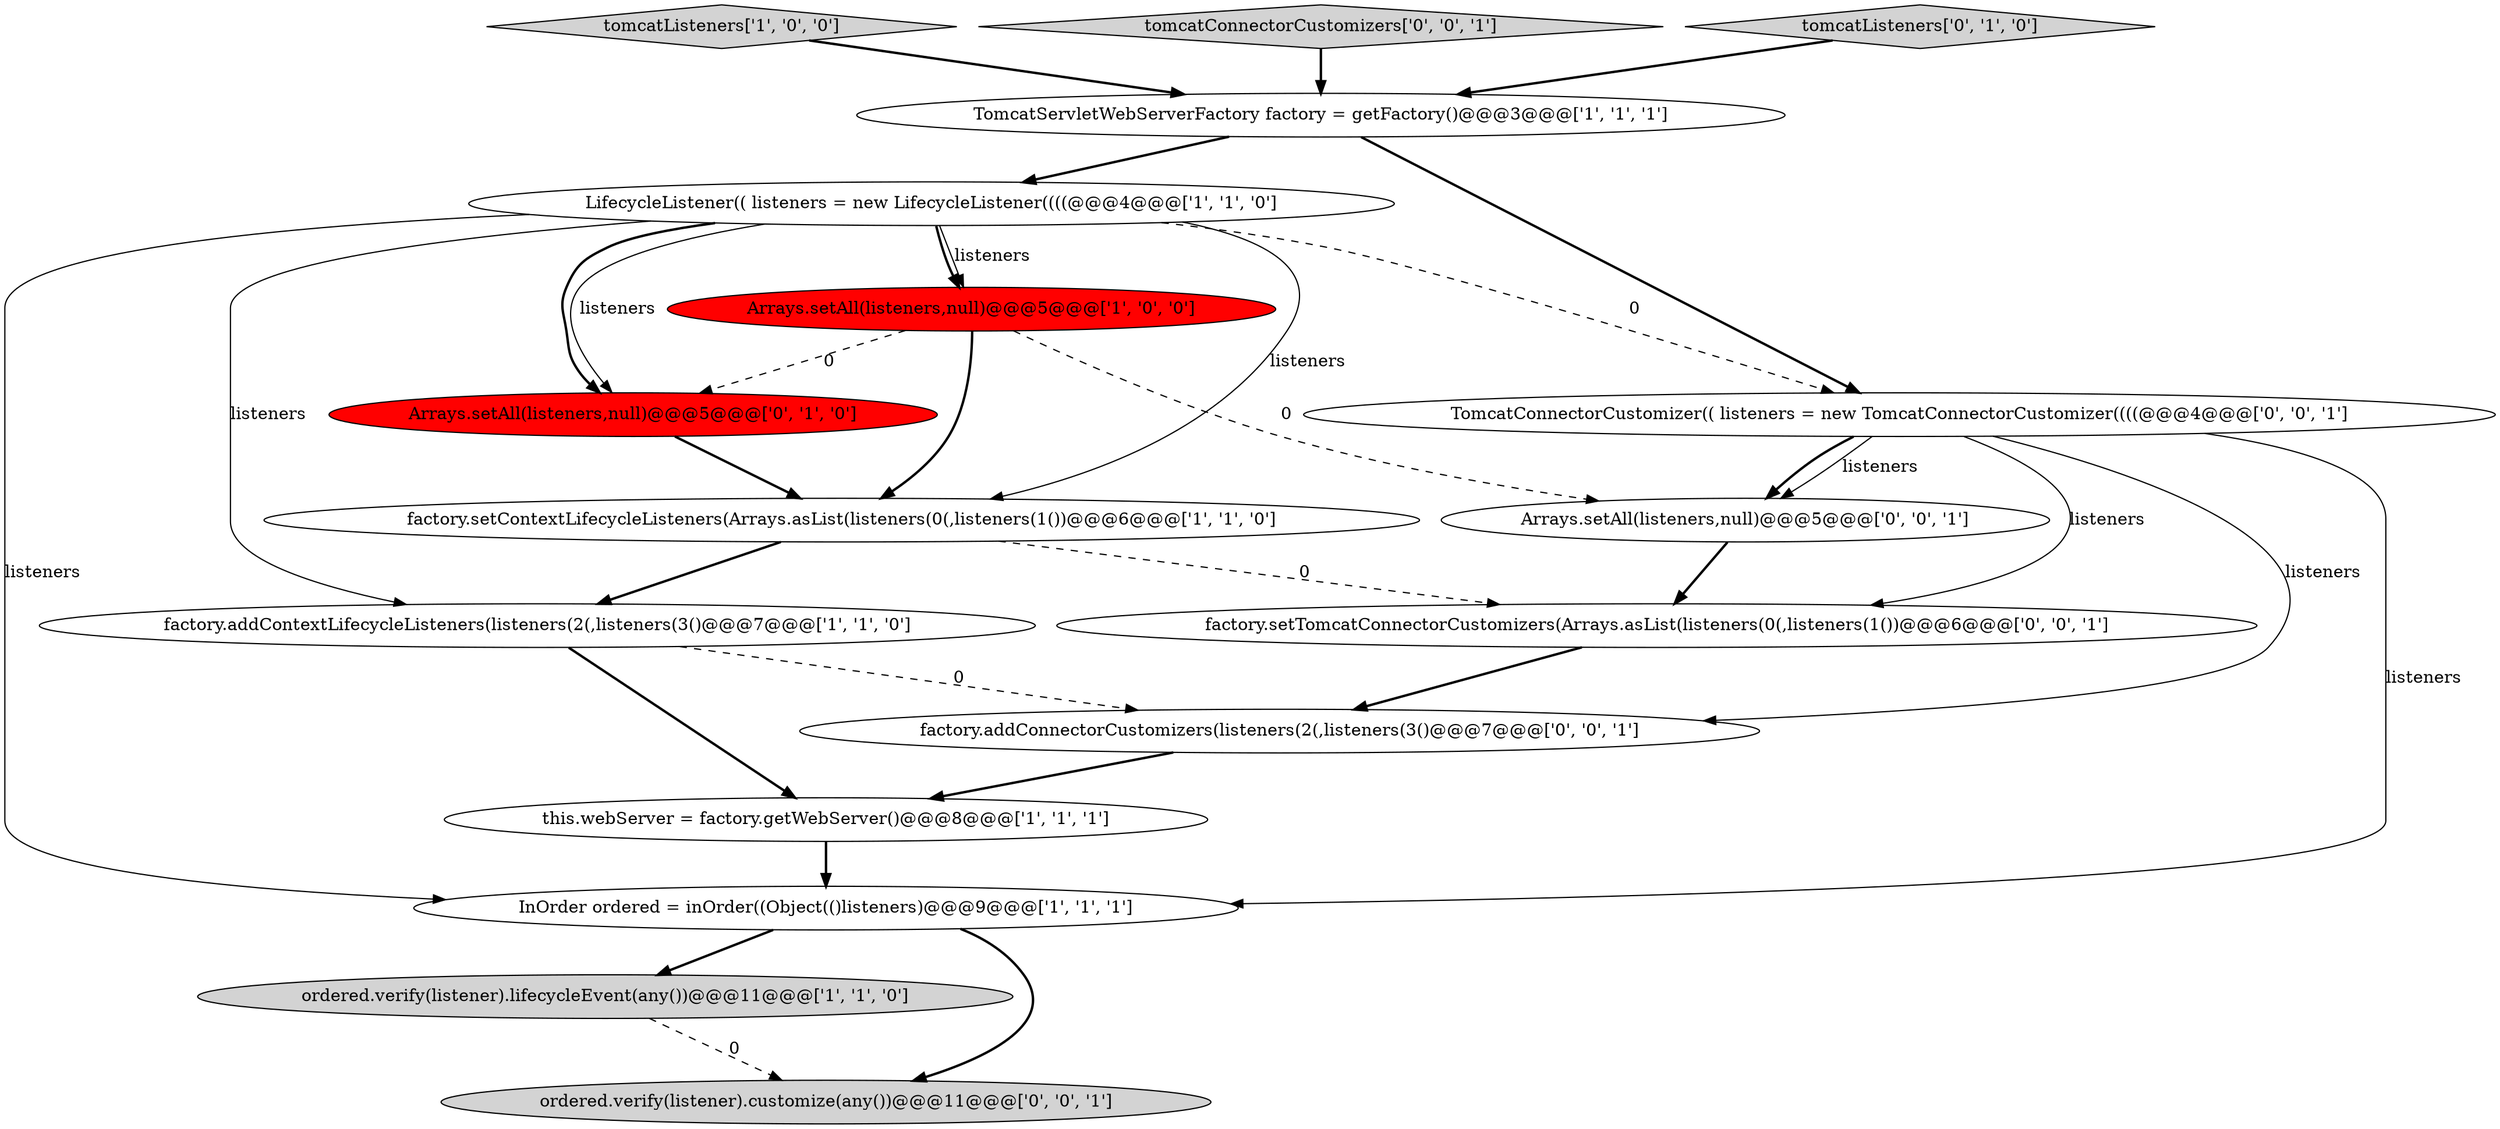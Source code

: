 digraph {
1 [style = filled, label = "TomcatServletWebServerFactory factory = getFactory()@@@3@@@['1', '1', '1']", fillcolor = white, shape = ellipse image = "AAA0AAABBB1BBB"];
7 [style = filled, label = "factory.setContextLifecycleListeners(Arrays.asList(listeners(0(,listeners(1())@@@6@@@['1', '1', '0']", fillcolor = white, shape = ellipse image = "AAA0AAABBB1BBB"];
5 [style = filled, label = "factory.addContextLifecycleListeners(listeners(2(,listeners(3()@@@7@@@['1', '1', '0']", fillcolor = white, shape = ellipse image = "AAA0AAABBB1BBB"];
6 [style = filled, label = "LifecycleListener(( listeners = new LifecycleListener((((@@@4@@@['1', '1', '0']", fillcolor = white, shape = ellipse image = "AAA0AAABBB1BBB"];
15 [style = filled, label = "factory.setTomcatConnectorCustomizers(Arrays.asList(listeners(0(,listeners(1())@@@6@@@['0', '0', '1']", fillcolor = white, shape = ellipse image = "AAA0AAABBB3BBB"];
4 [style = filled, label = "tomcatListeners['1', '0', '0']", fillcolor = lightgray, shape = diamond image = "AAA0AAABBB1BBB"];
0 [style = filled, label = "Arrays.setAll(listeners,null)@@@5@@@['1', '0', '0']", fillcolor = red, shape = ellipse image = "AAA1AAABBB1BBB"];
2 [style = filled, label = "this.webServer = factory.getWebServer()@@@8@@@['1', '1', '1']", fillcolor = white, shape = ellipse image = "AAA0AAABBB1BBB"];
13 [style = filled, label = "factory.addConnectorCustomizers(listeners(2(,listeners(3()@@@7@@@['0', '0', '1']", fillcolor = white, shape = ellipse image = "AAA0AAABBB3BBB"];
11 [style = filled, label = "Arrays.setAll(listeners,null)@@@5@@@['0', '0', '1']", fillcolor = white, shape = ellipse image = "AAA0AAABBB3BBB"];
3 [style = filled, label = "ordered.verify(listener).lifecycleEvent(any())@@@11@@@['1', '1', '0']", fillcolor = lightgray, shape = ellipse image = "AAA0AAABBB1BBB"];
12 [style = filled, label = "TomcatConnectorCustomizer(( listeners = new TomcatConnectorCustomizer((((@@@4@@@['0', '0', '1']", fillcolor = white, shape = ellipse image = "AAA0AAABBB3BBB"];
16 [style = filled, label = "ordered.verify(listener).customize(any())@@@11@@@['0', '0', '1']", fillcolor = lightgray, shape = ellipse image = "AAA0AAABBB3BBB"];
9 [style = filled, label = "Arrays.setAll(listeners,null)@@@5@@@['0', '1', '0']", fillcolor = red, shape = ellipse image = "AAA1AAABBB2BBB"];
14 [style = filled, label = "tomcatConnectorCustomizers['0', '0', '1']", fillcolor = lightgray, shape = diamond image = "AAA0AAABBB3BBB"];
10 [style = filled, label = "tomcatListeners['0', '1', '0']", fillcolor = lightgray, shape = diamond image = "AAA0AAABBB2BBB"];
8 [style = filled, label = "InOrder ordered = inOrder((Object(()listeners)@@@9@@@['1', '1', '1']", fillcolor = white, shape = ellipse image = "AAA0AAABBB1BBB"];
5->13 [style = dashed, label="0"];
8->16 [style = bold, label=""];
15->13 [style = bold, label=""];
8->3 [style = bold, label=""];
12->11 [style = bold, label=""];
12->15 [style = solid, label="listeners"];
0->11 [style = dashed, label="0"];
6->0 [style = bold, label=""];
12->13 [style = solid, label="listeners"];
12->11 [style = solid, label="listeners"];
9->7 [style = bold, label=""];
6->5 [style = solid, label="listeners"];
14->1 [style = bold, label=""];
11->15 [style = bold, label=""];
0->7 [style = bold, label=""];
6->12 [style = dashed, label="0"];
5->2 [style = bold, label=""];
7->5 [style = bold, label=""];
1->6 [style = bold, label=""];
6->0 [style = solid, label="listeners"];
12->8 [style = solid, label="listeners"];
6->9 [style = solid, label="listeners"];
1->12 [style = bold, label=""];
7->15 [style = dashed, label="0"];
6->8 [style = solid, label="listeners"];
4->1 [style = bold, label=""];
0->9 [style = dashed, label="0"];
6->9 [style = bold, label=""];
10->1 [style = bold, label=""];
6->7 [style = solid, label="listeners"];
3->16 [style = dashed, label="0"];
2->8 [style = bold, label=""];
13->2 [style = bold, label=""];
}
